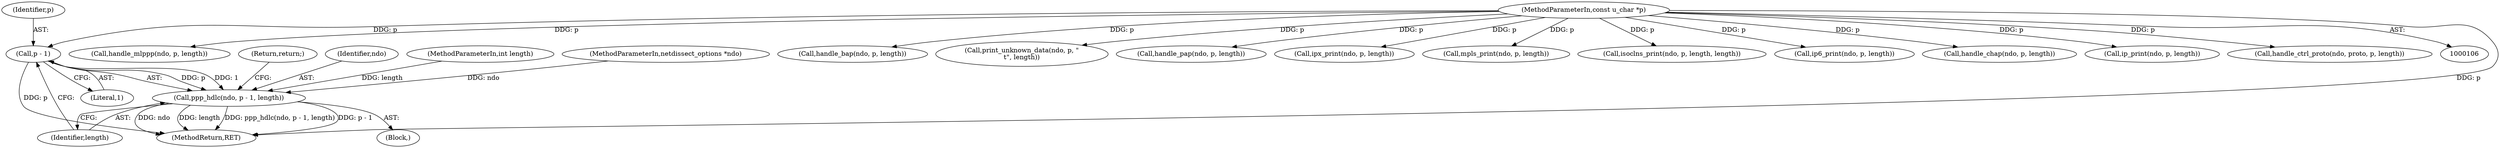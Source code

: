 digraph "0_tcpdump_1dcd10aceabbc03bf571ea32b892c522cbe923de_13@pointer" {
"1000121" [label="(Call,p - 1)"];
"1000109" [label="(MethodParameterIn,const u_char *p)"];
"1000119" [label="(Call,ppp_hdlc(ndo, p - 1, length))"];
"1000224" [label="(MethodReturn,RET)"];
"1000143" [label="(Call,handle_mlppp(ndo, p, length))"];
"1000161" [label="(Call,handle_bap(ndo, p, length))"];
"1000124" [label="(Identifier,length)"];
"1000218" [label="(Call,print_unknown_data(ndo, p, \"\n\t\", length))"];
"1000118" [label="(Block,)"];
"1000123" [label="(Literal,1)"];
"1000155" [label="(Call,handle_pap(ndo, p, length))"];
"1000125" [label="(Return,return;)"];
"1000119" [label="(Call,ppp_hdlc(ndo, p - 1, length))"];
"1000120" [label="(Identifier,ndo)"];
"1000110" [label="(MethodParameterIn,int length)"];
"1000183" [label="(Call,ipx_print(ndo, p, length))"];
"1000197" [label="(Call,mpls_print(ndo, p, length))"];
"1000189" [label="(Call,isoclns_print(ndo, p, length, length))"];
"1000176" [label="(Call,ip6_print(ndo, p, length))"];
"1000107" [label="(MethodParameterIn,netdissect_options *ndo)"];
"1000121" [label="(Call,p - 1)"];
"1000149" [label="(Call,handle_chap(ndo, p, length))"];
"1000109" [label="(MethodParameterIn,const u_char *p)"];
"1000122" [label="(Identifier,p)"];
"1000169" [label="(Call,ip_print(ndo, p, length))"];
"1000136" [label="(Call,handle_ctrl_proto(ndo, proto, p, length))"];
"1000121" -> "1000119"  [label="AST: "];
"1000121" -> "1000123"  [label="CFG: "];
"1000122" -> "1000121"  [label="AST: "];
"1000123" -> "1000121"  [label="AST: "];
"1000124" -> "1000121"  [label="CFG: "];
"1000121" -> "1000224"  [label="DDG: p"];
"1000121" -> "1000119"  [label="DDG: p"];
"1000121" -> "1000119"  [label="DDG: 1"];
"1000109" -> "1000121"  [label="DDG: p"];
"1000109" -> "1000106"  [label="AST: "];
"1000109" -> "1000224"  [label="DDG: p"];
"1000109" -> "1000136"  [label="DDG: p"];
"1000109" -> "1000143"  [label="DDG: p"];
"1000109" -> "1000149"  [label="DDG: p"];
"1000109" -> "1000155"  [label="DDG: p"];
"1000109" -> "1000161"  [label="DDG: p"];
"1000109" -> "1000169"  [label="DDG: p"];
"1000109" -> "1000176"  [label="DDG: p"];
"1000109" -> "1000183"  [label="DDG: p"];
"1000109" -> "1000189"  [label="DDG: p"];
"1000109" -> "1000197"  [label="DDG: p"];
"1000109" -> "1000218"  [label="DDG: p"];
"1000119" -> "1000118"  [label="AST: "];
"1000119" -> "1000124"  [label="CFG: "];
"1000120" -> "1000119"  [label="AST: "];
"1000124" -> "1000119"  [label="AST: "];
"1000125" -> "1000119"  [label="CFG: "];
"1000119" -> "1000224"  [label="DDG: ppp_hdlc(ndo, p - 1, length)"];
"1000119" -> "1000224"  [label="DDG: p - 1"];
"1000119" -> "1000224"  [label="DDG: ndo"];
"1000119" -> "1000224"  [label="DDG: length"];
"1000107" -> "1000119"  [label="DDG: ndo"];
"1000110" -> "1000119"  [label="DDG: length"];
}
